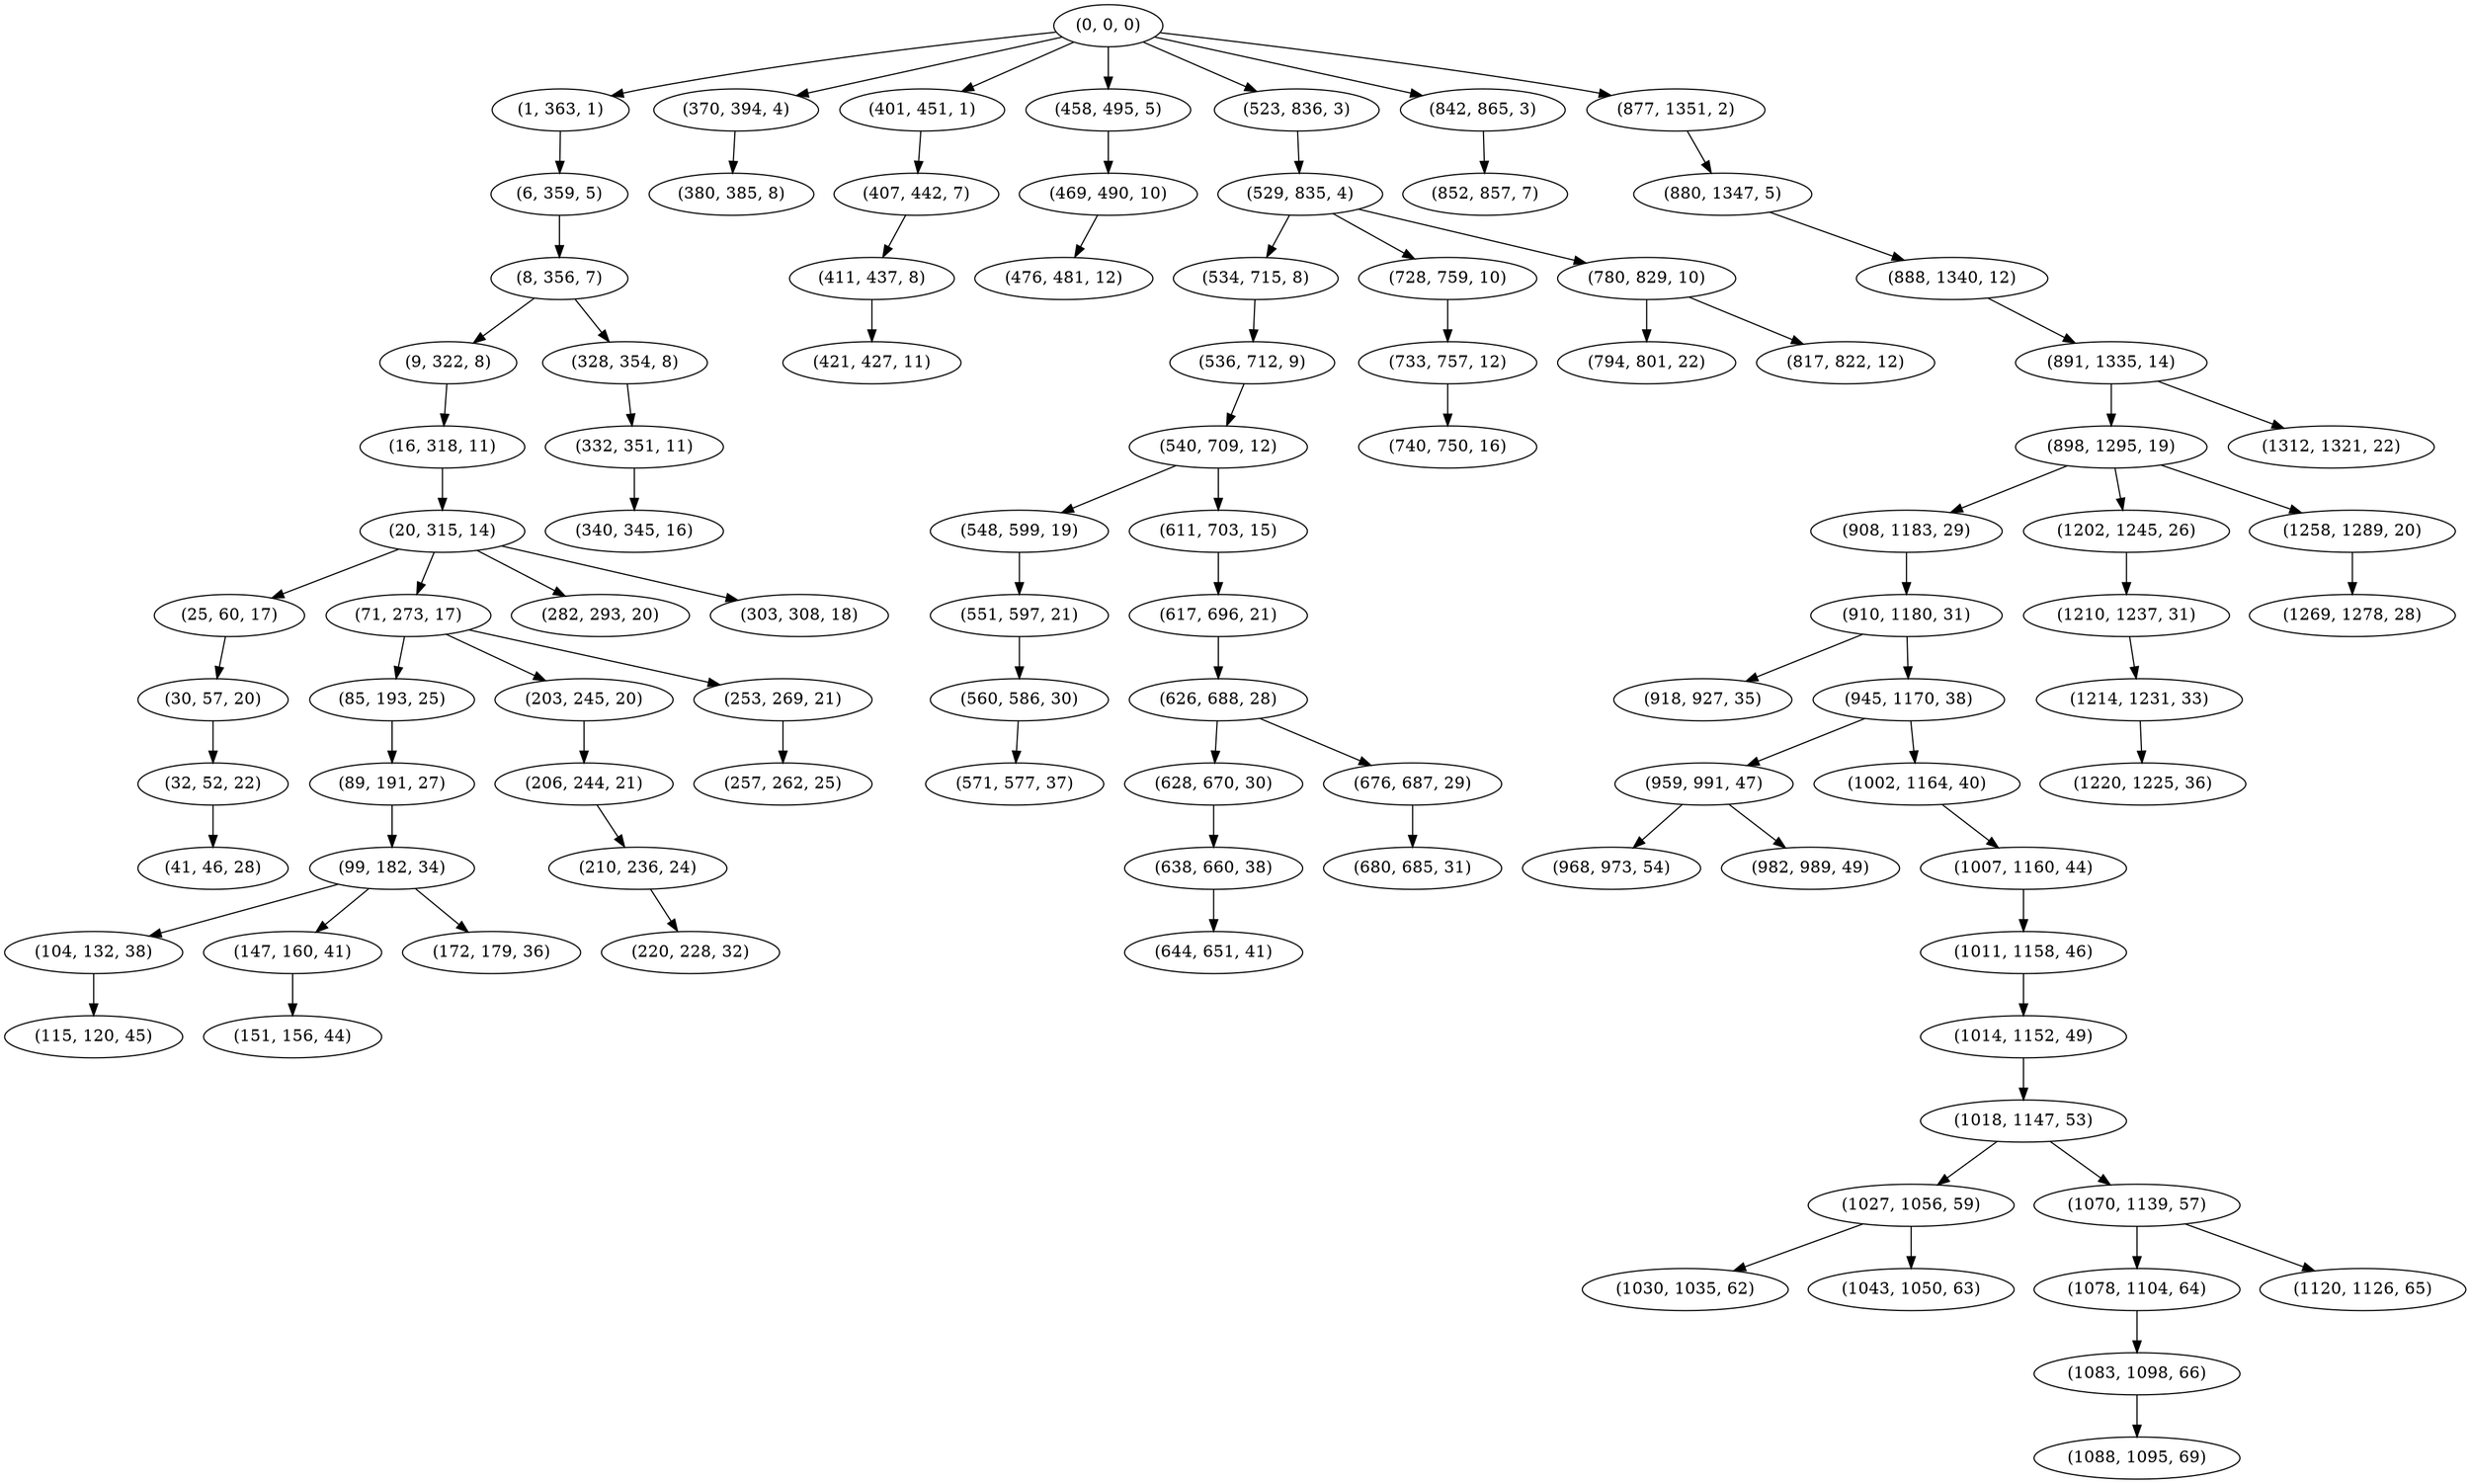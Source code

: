 digraph tree {
    "(0, 0, 0)";
    "(1, 363, 1)";
    "(6, 359, 5)";
    "(8, 356, 7)";
    "(9, 322, 8)";
    "(16, 318, 11)";
    "(20, 315, 14)";
    "(25, 60, 17)";
    "(30, 57, 20)";
    "(32, 52, 22)";
    "(41, 46, 28)";
    "(71, 273, 17)";
    "(85, 193, 25)";
    "(89, 191, 27)";
    "(99, 182, 34)";
    "(104, 132, 38)";
    "(115, 120, 45)";
    "(147, 160, 41)";
    "(151, 156, 44)";
    "(172, 179, 36)";
    "(203, 245, 20)";
    "(206, 244, 21)";
    "(210, 236, 24)";
    "(220, 228, 32)";
    "(253, 269, 21)";
    "(257, 262, 25)";
    "(282, 293, 20)";
    "(303, 308, 18)";
    "(328, 354, 8)";
    "(332, 351, 11)";
    "(340, 345, 16)";
    "(370, 394, 4)";
    "(380, 385, 8)";
    "(401, 451, 1)";
    "(407, 442, 7)";
    "(411, 437, 8)";
    "(421, 427, 11)";
    "(458, 495, 5)";
    "(469, 490, 10)";
    "(476, 481, 12)";
    "(523, 836, 3)";
    "(529, 835, 4)";
    "(534, 715, 8)";
    "(536, 712, 9)";
    "(540, 709, 12)";
    "(548, 599, 19)";
    "(551, 597, 21)";
    "(560, 586, 30)";
    "(571, 577, 37)";
    "(611, 703, 15)";
    "(617, 696, 21)";
    "(626, 688, 28)";
    "(628, 670, 30)";
    "(638, 660, 38)";
    "(644, 651, 41)";
    "(676, 687, 29)";
    "(680, 685, 31)";
    "(728, 759, 10)";
    "(733, 757, 12)";
    "(740, 750, 16)";
    "(780, 829, 10)";
    "(794, 801, 22)";
    "(817, 822, 12)";
    "(842, 865, 3)";
    "(852, 857, 7)";
    "(877, 1351, 2)";
    "(880, 1347, 5)";
    "(888, 1340, 12)";
    "(891, 1335, 14)";
    "(898, 1295, 19)";
    "(908, 1183, 29)";
    "(910, 1180, 31)";
    "(918, 927, 35)";
    "(945, 1170, 38)";
    "(959, 991, 47)";
    "(968, 973, 54)";
    "(982, 989, 49)";
    "(1002, 1164, 40)";
    "(1007, 1160, 44)";
    "(1011, 1158, 46)";
    "(1014, 1152, 49)";
    "(1018, 1147, 53)";
    "(1027, 1056, 59)";
    "(1030, 1035, 62)";
    "(1043, 1050, 63)";
    "(1070, 1139, 57)";
    "(1078, 1104, 64)";
    "(1083, 1098, 66)";
    "(1088, 1095, 69)";
    "(1120, 1126, 65)";
    "(1202, 1245, 26)";
    "(1210, 1237, 31)";
    "(1214, 1231, 33)";
    "(1220, 1225, 36)";
    "(1258, 1289, 20)";
    "(1269, 1278, 28)";
    "(1312, 1321, 22)";
    "(0, 0, 0)" -> "(1, 363, 1)";
    "(0, 0, 0)" -> "(370, 394, 4)";
    "(0, 0, 0)" -> "(401, 451, 1)";
    "(0, 0, 0)" -> "(458, 495, 5)";
    "(0, 0, 0)" -> "(523, 836, 3)";
    "(0, 0, 0)" -> "(842, 865, 3)";
    "(0, 0, 0)" -> "(877, 1351, 2)";
    "(1, 363, 1)" -> "(6, 359, 5)";
    "(6, 359, 5)" -> "(8, 356, 7)";
    "(8, 356, 7)" -> "(9, 322, 8)";
    "(8, 356, 7)" -> "(328, 354, 8)";
    "(9, 322, 8)" -> "(16, 318, 11)";
    "(16, 318, 11)" -> "(20, 315, 14)";
    "(20, 315, 14)" -> "(25, 60, 17)";
    "(20, 315, 14)" -> "(71, 273, 17)";
    "(20, 315, 14)" -> "(282, 293, 20)";
    "(20, 315, 14)" -> "(303, 308, 18)";
    "(25, 60, 17)" -> "(30, 57, 20)";
    "(30, 57, 20)" -> "(32, 52, 22)";
    "(32, 52, 22)" -> "(41, 46, 28)";
    "(71, 273, 17)" -> "(85, 193, 25)";
    "(71, 273, 17)" -> "(203, 245, 20)";
    "(71, 273, 17)" -> "(253, 269, 21)";
    "(85, 193, 25)" -> "(89, 191, 27)";
    "(89, 191, 27)" -> "(99, 182, 34)";
    "(99, 182, 34)" -> "(104, 132, 38)";
    "(99, 182, 34)" -> "(147, 160, 41)";
    "(99, 182, 34)" -> "(172, 179, 36)";
    "(104, 132, 38)" -> "(115, 120, 45)";
    "(147, 160, 41)" -> "(151, 156, 44)";
    "(203, 245, 20)" -> "(206, 244, 21)";
    "(206, 244, 21)" -> "(210, 236, 24)";
    "(210, 236, 24)" -> "(220, 228, 32)";
    "(253, 269, 21)" -> "(257, 262, 25)";
    "(328, 354, 8)" -> "(332, 351, 11)";
    "(332, 351, 11)" -> "(340, 345, 16)";
    "(370, 394, 4)" -> "(380, 385, 8)";
    "(401, 451, 1)" -> "(407, 442, 7)";
    "(407, 442, 7)" -> "(411, 437, 8)";
    "(411, 437, 8)" -> "(421, 427, 11)";
    "(458, 495, 5)" -> "(469, 490, 10)";
    "(469, 490, 10)" -> "(476, 481, 12)";
    "(523, 836, 3)" -> "(529, 835, 4)";
    "(529, 835, 4)" -> "(534, 715, 8)";
    "(529, 835, 4)" -> "(728, 759, 10)";
    "(529, 835, 4)" -> "(780, 829, 10)";
    "(534, 715, 8)" -> "(536, 712, 9)";
    "(536, 712, 9)" -> "(540, 709, 12)";
    "(540, 709, 12)" -> "(548, 599, 19)";
    "(540, 709, 12)" -> "(611, 703, 15)";
    "(548, 599, 19)" -> "(551, 597, 21)";
    "(551, 597, 21)" -> "(560, 586, 30)";
    "(560, 586, 30)" -> "(571, 577, 37)";
    "(611, 703, 15)" -> "(617, 696, 21)";
    "(617, 696, 21)" -> "(626, 688, 28)";
    "(626, 688, 28)" -> "(628, 670, 30)";
    "(626, 688, 28)" -> "(676, 687, 29)";
    "(628, 670, 30)" -> "(638, 660, 38)";
    "(638, 660, 38)" -> "(644, 651, 41)";
    "(676, 687, 29)" -> "(680, 685, 31)";
    "(728, 759, 10)" -> "(733, 757, 12)";
    "(733, 757, 12)" -> "(740, 750, 16)";
    "(780, 829, 10)" -> "(794, 801, 22)";
    "(780, 829, 10)" -> "(817, 822, 12)";
    "(842, 865, 3)" -> "(852, 857, 7)";
    "(877, 1351, 2)" -> "(880, 1347, 5)";
    "(880, 1347, 5)" -> "(888, 1340, 12)";
    "(888, 1340, 12)" -> "(891, 1335, 14)";
    "(891, 1335, 14)" -> "(898, 1295, 19)";
    "(891, 1335, 14)" -> "(1312, 1321, 22)";
    "(898, 1295, 19)" -> "(908, 1183, 29)";
    "(898, 1295, 19)" -> "(1202, 1245, 26)";
    "(898, 1295, 19)" -> "(1258, 1289, 20)";
    "(908, 1183, 29)" -> "(910, 1180, 31)";
    "(910, 1180, 31)" -> "(918, 927, 35)";
    "(910, 1180, 31)" -> "(945, 1170, 38)";
    "(945, 1170, 38)" -> "(959, 991, 47)";
    "(945, 1170, 38)" -> "(1002, 1164, 40)";
    "(959, 991, 47)" -> "(968, 973, 54)";
    "(959, 991, 47)" -> "(982, 989, 49)";
    "(1002, 1164, 40)" -> "(1007, 1160, 44)";
    "(1007, 1160, 44)" -> "(1011, 1158, 46)";
    "(1011, 1158, 46)" -> "(1014, 1152, 49)";
    "(1014, 1152, 49)" -> "(1018, 1147, 53)";
    "(1018, 1147, 53)" -> "(1027, 1056, 59)";
    "(1018, 1147, 53)" -> "(1070, 1139, 57)";
    "(1027, 1056, 59)" -> "(1030, 1035, 62)";
    "(1027, 1056, 59)" -> "(1043, 1050, 63)";
    "(1070, 1139, 57)" -> "(1078, 1104, 64)";
    "(1070, 1139, 57)" -> "(1120, 1126, 65)";
    "(1078, 1104, 64)" -> "(1083, 1098, 66)";
    "(1083, 1098, 66)" -> "(1088, 1095, 69)";
    "(1202, 1245, 26)" -> "(1210, 1237, 31)";
    "(1210, 1237, 31)" -> "(1214, 1231, 33)";
    "(1214, 1231, 33)" -> "(1220, 1225, 36)";
    "(1258, 1289, 20)" -> "(1269, 1278, 28)";
}
